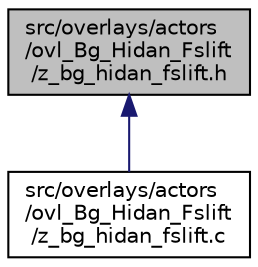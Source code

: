 digraph "src/overlays/actors/ovl_Bg_Hidan_Fslift/z_bg_hidan_fslift.h"
{
 // LATEX_PDF_SIZE
  edge [fontname="Helvetica",fontsize="10",labelfontname="Helvetica",labelfontsize="10"];
  node [fontname="Helvetica",fontsize="10",shape=record];
  Node1 [label="src/overlays/actors\l/ovl_Bg_Hidan_Fslift\l/z_bg_hidan_fslift.h",height=0.2,width=0.4,color="black", fillcolor="grey75", style="filled", fontcolor="black",tooltip=" "];
  Node1 -> Node2 [dir="back",color="midnightblue",fontsize="10",style="solid",fontname="Helvetica"];
  Node2 [label="src/overlays/actors\l/ovl_Bg_Hidan_Fslift\l/z_bg_hidan_fslift.c",height=0.2,width=0.4,color="black", fillcolor="white", style="filled",URL="$de/d2f/z__bg__hidan__fslift_8c.html",tooltip=" "];
}
